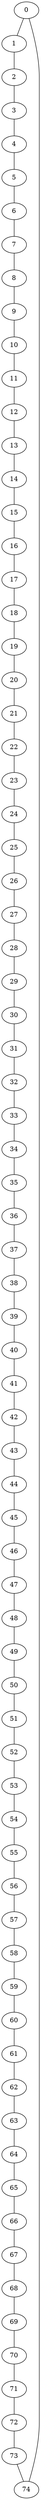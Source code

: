strict graph {
0;
1;
2;
3;
4;
5;
6;
7;
8;
9;
10;
11;
12;
13;
14;
15;
16;
17;
18;
19;
20;
21;
22;
23;
24;
25;
26;
27;
28;
29;
30;
31;
32;
33;
34;
35;
36;
37;
38;
39;
40;
41;
42;
43;
44;
45;
46;
47;
48;
49;
50;
51;
52;
53;
54;
55;
56;
57;
58;
59;
60;
61;
62;
63;
64;
65;
66;
67;
68;
69;
70;
71;
72;
73;
74;
0 -- 1;
0 -- 74;
1 -- 2;
2 -- 3;
3 -- 4;
4 -- 5;
5 -- 6;
6 -- 7;
7 -- 8;
8 -- 9;
9 -- 10;
10 -- 11;
11 -- 12;
12 -- 13;
13 -- 14;
14 -- 15;
15 -- 16;
16 -- 17;
17 -- 18;
18 -- 19;
19 -- 20;
20 -- 21;
21 -- 22;
22 -- 23;
23 -- 24;
24 -- 25;
25 -- 26;
26 -- 27;
27 -- 28;
28 -- 29;
29 -- 30;
30 -- 31;
31 -- 32;
32 -- 33;
33 -- 34;
34 -- 35;
35 -- 36;
36 -- 37;
37 -- 38;
38 -- 39;
39 -- 40;
40 -- 41;
41 -- 42;
42 -- 43;
43 -- 44;
44 -- 45;
45 -- 46;
46 -- 47;
47 -- 48;
48 -- 49;
49 -- 50;
50 -- 51;
51 -- 52;
52 -- 53;
53 -- 54;
54 -- 55;
55 -- 56;
56 -- 57;
57 -- 58;
58 -- 59;
59 -- 60;
60 -- 61;
61 -- 62;
62 -- 63;
63 -- 64;
64 -- 65;
65 -- 66;
66 -- 67;
67 -- 68;
68 -- 69;
69 -- 70;
70 -- 71;
71 -- 72;
72 -- 73;
73 -- 74;
}
